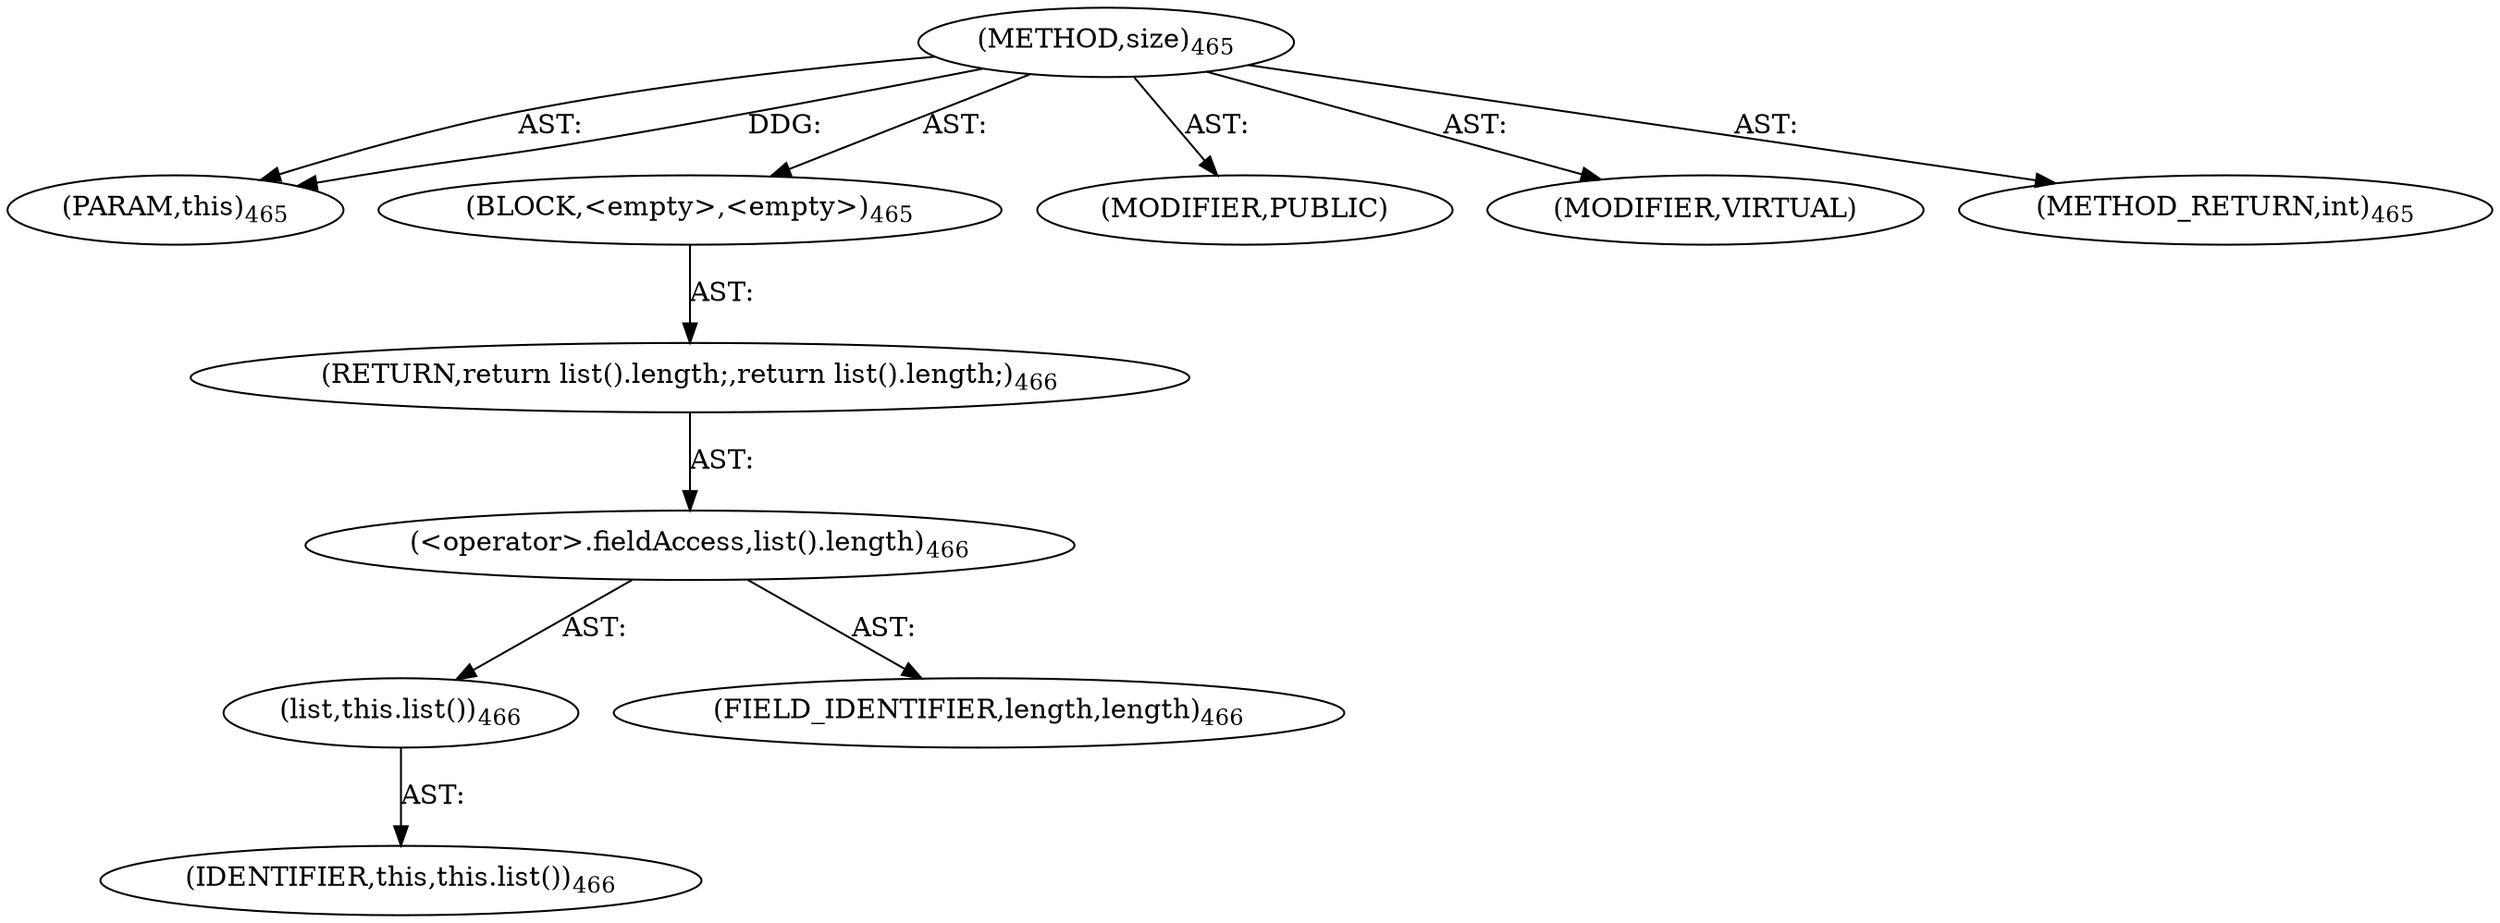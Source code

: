 digraph "size" {  
"111669149719" [label = <(METHOD,size)<SUB>465</SUB>> ]
"115964117008" [label = <(PARAM,this)<SUB>465</SUB>> ]
"25769803849" [label = <(BLOCK,&lt;empty&gt;,&lt;empty&gt;)<SUB>465</SUB>> ]
"146028888077" [label = <(RETURN,return list().length;,return list().length;)<SUB>466</SUB>> ]
"30064771384" [label = <(&lt;operator&gt;.fieldAccess,list().length)<SUB>466</SUB>> ]
"30064771385" [label = <(list,this.list())<SUB>466</SUB>> ]
"68719476782" [label = <(IDENTIFIER,this,this.list())<SUB>466</SUB>> ]
"55834574877" [label = <(FIELD_IDENTIFIER,length,length)<SUB>466</SUB>> ]
"133143986227" [label = <(MODIFIER,PUBLIC)> ]
"133143986228" [label = <(MODIFIER,VIRTUAL)> ]
"128849018903" [label = <(METHOD_RETURN,int)<SUB>465</SUB>> ]
  "111669149719" -> "115964117008"  [ label = "AST: "] 
  "111669149719" -> "25769803849"  [ label = "AST: "] 
  "111669149719" -> "133143986227"  [ label = "AST: "] 
  "111669149719" -> "133143986228"  [ label = "AST: "] 
  "111669149719" -> "128849018903"  [ label = "AST: "] 
  "25769803849" -> "146028888077"  [ label = "AST: "] 
  "146028888077" -> "30064771384"  [ label = "AST: "] 
  "30064771384" -> "30064771385"  [ label = "AST: "] 
  "30064771384" -> "55834574877"  [ label = "AST: "] 
  "30064771385" -> "68719476782"  [ label = "AST: "] 
  "111669149719" -> "115964117008"  [ label = "DDG: "] 
}
